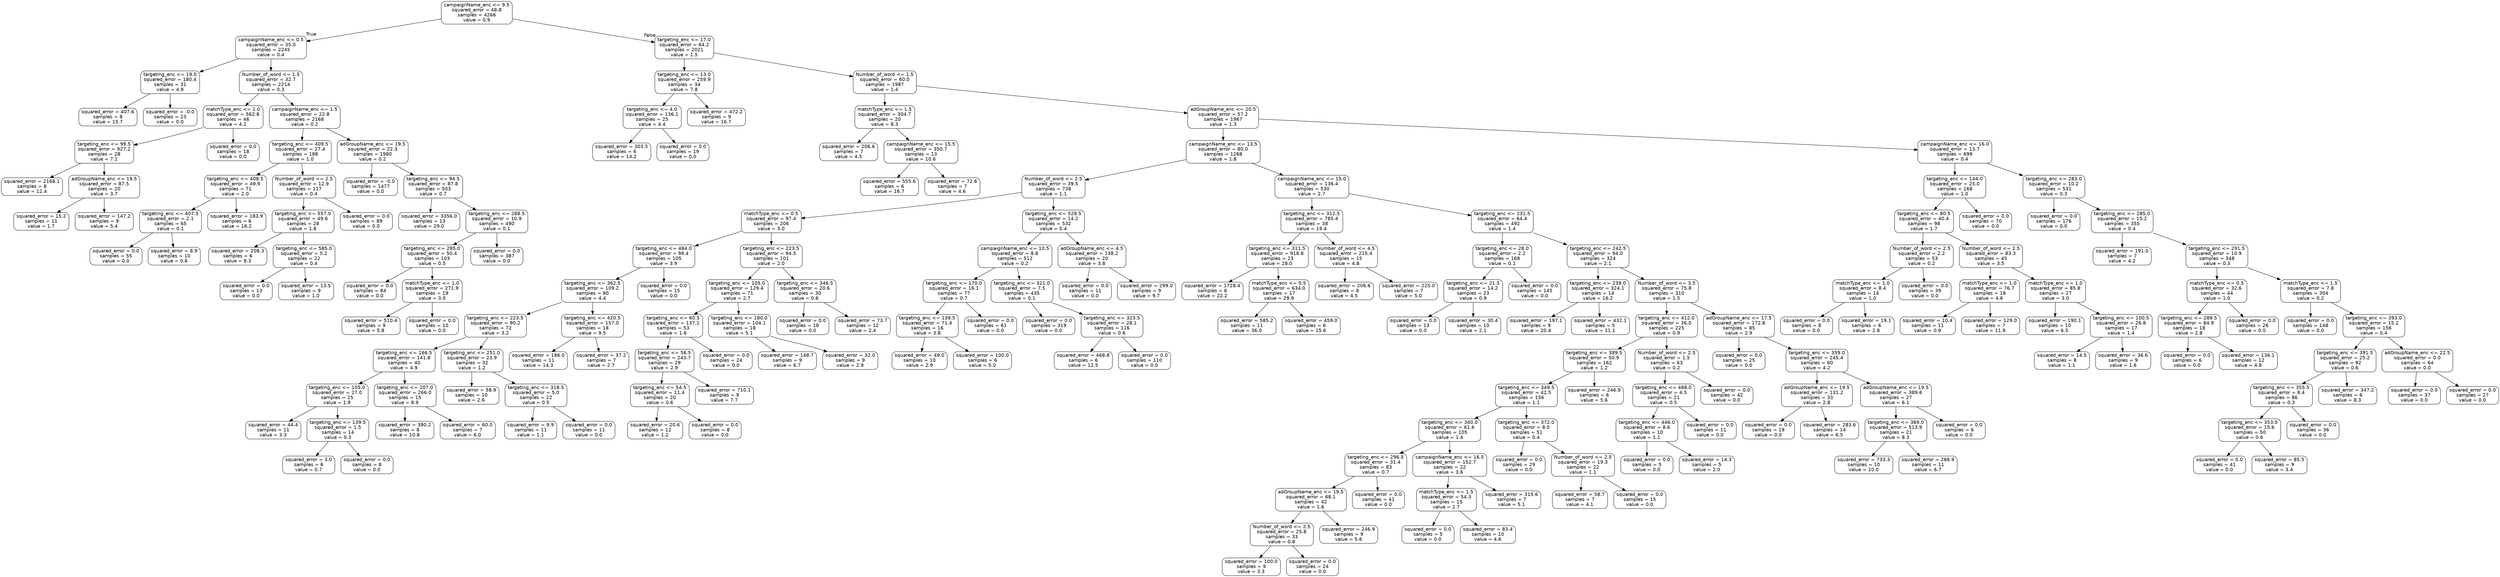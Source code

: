 digraph Tree {
node [shape=box, style="rounded", color="black", fontname="helvetica"] ;
edge [fontname="helvetica"] ;
0 [label="campaignName_enc <= 9.5\nsquared_error = 48.8\nsamples = 4266\nvalue = 0.9"] ;
1 [label="campaignName_enc <= 0.5\nsquared_error = 35.0\nsamples = 2245\nvalue = 0.4"] ;
0 -> 1 [labeldistance=2.5, labelangle=45, headlabel="True"] ;
2 [label="targeting_enc <= 19.0\nsquared_error = 180.4\nsamples = 31\nvalue = 4.9"] ;
1 -> 2 ;
3 [label="squared_error = 407.6\nsamples = 8\nvalue = 15.7"] ;
2 -> 3 ;
4 [label="squared_error = -0.0\nsamples = 23\nvalue = 0.0"] ;
2 -> 4 ;
5 [label="Number_of_word <= 1.5\nsquared_error = 32.7\nsamples = 2214\nvalue = 0.3"] ;
1 -> 5 ;
6 [label="matchType_enc <= 1.0\nsquared_error = 562.8\nsamples = 46\nvalue = 4.2"] ;
5 -> 6 ;
7 [label="targeting_enc <= 99.5\nsquared_error = 927.2\nsamples = 28\nvalue = 7.1"] ;
6 -> 7 ;
8 [label="squared_error = 2168.1\nsamples = 8\nvalue = 12.4"] ;
7 -> 8 ;
9 [label="adGroupName_enc <= 19.5\nsquared_error = 87.5\nsamples = 20\nvalue = 3.7"] ;
7 -> 9 ;
10 [label="squared_error = 15.2\nsamples = 11\nvalue = 1.7"] ;
9 -> 10 ;
11 [label="squared_error = 147.2\nsamples = 9\nvalue = 5.4"] ;
9 -> 11 ;
12 [label="squared_error = 0.0\nsamples = 18\nvalue = 0.0"] ;
6 -> 12 ;
13 [label="campaignName_enc <= 1.5\nsquared_error = 22.8\nsamples = 2168\nvalue = 0.2"] ;
5 -> 13 ;
14 [label="targeting_enc <= 409.5\nsquared_error = 27.4\nsamples = 188\nvalue = 1.0"] ;
13 -> 14 ;
15 [label="targeting_enc <= 408.5\nsquared_error = 49.9\nsamples = 71\nvalue = 2.0"] ;
14 -> 15 ;
16 [label="targeting_enc <= 407.5\nsquared_error = 2.1\nsamples = 65\nvalue = 0.1"] ;
15 -> 16 ;
17 [label="squared_error = 0.0\nsamples = 55\nvalue = 0.0"] ;
16 -> 17 ;
18 [label="squared_error = 8.9\nsamples = 10\nvalue = 0.6"] ;
16 -> 18 ;
19 [label="squared_error = 183.9\nsamples = 6\nvalue = 16.2"] ;
15 -> 19 ;
20 [label="Number_of_word <= 2.5\nsquared_error = 12.9\nsamples = 117\nvalue = 0.4"] ;
14 -> 20 ;
21 [label="targeting_enc <= 557.0\nsquared_error = 49.6\nsamples = 28\nvalue = 1.8"] ;
20 -> 21 ;
22 [label="squared_error = 208.3\nsamples = 6\nvalue = 8.3"] ;
21 -> 22 ;
23 [label="targeting_enc <= 585.0\nsquared_error = 5.2\nsamples = 22\nvalue = 0.4"] ;
21 -> 23 ;
24 [label="squared_error = 0.0\nsamples = 13\nvalue = 0.0"] ;
23 -> 24 ;
25 [label="squared_error = 13.5\nsamples = 9\nvalue = 1.0"] ;
23 -> 25 ;
26 [label="squared_error = 0.0\nsamples = 89\nvalue = 0.0"] ;
20 -> 26 ;
27 [label="adGroupName_enc <= 19.5\nsquared_error = 22.3\nsamples = 1980\nvalue = 0.2"] ;
13 -> 27 ;
28 [label="squared_error = -0.0\nsamples = 1477\nvalue = 0.0"] ;
27 -> 28 ;
29 [label="targeting_enc <= 94.5\nsquared_error = 87.8\nsamples = 503\nvalue = 0.7"] ;
27 -> 29 ;
30 [label="squared_error = 3356.0\nsamples = 13\nvalue = 29.0"] ;
29 -> 30 ;
31 [label="targeting_enc <= 288.5\nsquared_error = 10.9\nsamples = 490\nvalue = 0.1"] ;
29 -> 31 ;
32 [label="targeting_enc <= 285.0\nsquared_error = 50.4\nsamples = 103\nvalue = 0.5"] ;
31 -> 32 ;
33 [label="squared_error = 0.0\nsamples = 84\nvalue = 0.0"] ;
32 -> 33 ;
34 [label="matchType_enc <= 1.0\nsquared_error = 271.9\nsamples = 19\nvalue = 3.0"] ;
32 -> 34 ;
35 [label="squared_error = 510.4\nsamples = 9\nvalue = 5.8"] ;
34 -> 35 ;
36 [label="squared_error = 0.0\nsamples = 10\nvalue = 0.0"] ;
34 -> 36 ;
37 [label="squared_error = 0.0\nsamples = 387\nvalue = 0.0"] ;
31 -> 37 ;
38 [label="targeting_enc <= 17.0\nsquared_error = 64.2\nsamples = 2021\nvalue = 1.5"] ;
0 -> 38 [labeldistance=2.5, labelangle=-45, headlabel="False"] ;
39 [label="targeting_enc <= 13.0\nsquared_error = 259.9\nsamples = 34\nvalue = 7.8"] ;
38 -> 39 ;
40 [label="targeting_enc <= 4.0\nsquared_error = 136.1\nsamples = 25\nvalue = 4.4"] ;
39 -> 40 ;
41 [label="squared_error = 303.5\nsamples = 6\nvalue = 14.2"] ;
40 -> 41 ;
42 [label="squared_error = 0.0\nsamples = 19\nvalue = 0.0"] ;
40 -> 42 ;
43 [label="squared_error = 472.2\nsamples = 9\nvalue = 16.7"] ;
39 -> 43 ;
44 [label="Number_of_word <= 1.5\nsquared_error = 60.0\nsamples = 1987\nvalue = 1.4"] ;
38 -> 44 ;
45 [label="matchType_enc <= 1.5\nsquared_error = 304.7\nsamples = 20\nvalue = 8.3"] ;
44 -> 45 ;
46 [label="squared_error = 206.6\nsamples = 7\nvalue = 4.5"] ;
45 -> 46 ;
47 [label="campaignName_enc <= 15.5\nsquared_error = 350.7\nsamples = 13\nvalue = 10.6"] ;
45 -> 47 ;
48 [label="squared_error = 555.6\nsamples = 6\nvalue = 16.7"] ;
47 -> 48 ;
49 [label="squared_error = 72.6\nsamples = 7\nvalue = 4.6"] ;
47 -> 49 ;
50 [label="adGroupName_enc <= 20.5\nsquared_error = 57.2\nsamples = 1967\nvalue = 1.3"] ;
44 -> 50 ;
51 [label="campaignName_enc <= 13.5\nsquared_error = 80.0\nsamples = 1268\nvalue = 1.8"] ;
50 -> 51 ;
52 [label="Number_of_word <= 2.5\nsquared_error = 39.5\nsamples = 738\nvalue = 1.1"] ;
51 -> 52 ;
53 [label="matchType_enc <= 0.5\nsquared_error = 97.4\nsamples = 206\nvalue = 3.0"] ;
52 -> 53 ;
54 [label="targeting_enc <= 484.0\nsquared_error = 98.4\nsamples = 105\nvalue = 3.9"] ;
53 -> 54 ;
55 [label="targeting_enc <= 362.5\nsquared_error = 109.2\nsamples = 90\nvalue = 4.4"] ;
54 -> 55 ;
56 [label="targeting_enc <= 223.5\nsquared_error = 90.2\nsamples = 72\nvalue = 3.2"] ;
55 -> 56 ;
57 [label="targeting_enc <= 166.5\nsquared_error = 141.8\nsamples = 40\nvalue = 4.9"] ;
56 -> 57 ;
58 [label="targeting_enc <= 105.0\nsquared_error = 27.0\nsamples = 25\nvalue = 1.9"] ;
57 -> 58 ;
59 [label="squared_error = 44.4\nsamples = 11\nvalue = 3.3"] ;
58 -> 59 ;
60 [label="targeting_enc <= 139.5\nsquared_error = 1.5\nsamples = 14\nvalue = 0.3"] ;
58 -> 60 ;
61 [label="squared_error = 3.0\nsamples = 6\nvalue = 0.7"] ;
60 -> 61 ;
62 [label="squared_error = 0.0\nsamples = 8\nvalue = 0.0"] ;
60 -> 62 ;
63 [label="targeting_enc <= 207.0\nsquared_error = 266.0\nsamples = 15\nvalue = 8.9"] ;
57 -> 63 ;
64 [label="squared_error = 390.2\nsamples = 8\nvalue = 10.8"] ;
63 -> 64 ;
65 [label="squared_error = 60.0\nsamples = 7\nvalue = 6.0"] ;
63 -> 65 ;
66 [label="targeting_enc <= 251.0\nsquared_error = 23.9\nsamples = 32\nvalue = 1.2"] ;
56 -> 66 ;
67 [label="squared_error = 58.9\nsamples = 10\nvalue = 2.6"] ;
66 -> 67 ;
68 [label="targeting_enc <= 318.5\nsquared_error = 5.0\nsamples = 22\nvalue = 0.5"] ;
66 -> 68 ;
69 [label="squared_error = 9.9\nsamples = 11\nvalue = 1.1"] ;
68 -> 69 ;
70 [label="squared_error = 0.0\nsamples = 11\nvalue = 0.0"] ;
68 -> 70 ;
71 [label="targeting_enc <= 420.5\nsquared_error = 157.0\nsamples = 18\nvalue = 9.5"] ;
55 -> 71 ;
72 [label="squared_error = 186.0\nsamples = 11\nvalue = 14.3"] ;
71 -> 72 ;
73 [label="squared_error = 37.2\nsamples = 7\nvalue = 2.7"] ;
71 -> 73 ;
74 [label="squared_error = 0.0\nsamples = 15\nvalue = 0.0"] ;
54 -> 74 ;
75 [label="targeting_enc <= 223.5\nsquared_error = 94.5\nsamples = 101\nvalue = 2.0"] ;
53 -> 75 ;
76 [label="targeting_enc <= 105.0\nsquared_error = 129.4\nsamples = 71\nvalue = 2.7"] ;
75 -> 76 ;
77 [label="targeting_enc <= 60.5\nsquared_error = 137.1\nsamples = 53\nvalue = 1.6"] ;
76 -> 77 ;
78 [label="targeting_enc <= 56.5\nsquared_error = 243.7\nsamples = 29\nvalue = 2.9"] ;
77 -> 78 ;
79 [label="targeting_enc <= 54.5\nsquared_error = 11.4\nsamples = 20\nvalue = 0.6"] ;
78 -> 79 ;
80 [label="squared_error = 20.6\nsamples = 12\nvalue = 1.2"] ;
79 -> 80 ;
81 [label="squared_error = 0.0\nsamples = 8\nvalue = 0.0"] ;
79 -> 81 ;
82 [label="squared_error = 710.1\nsamples = 9\nvalue = 7.7"] ;
78 -> 82 ;
83 [label="squared_error = 0.0\nsamples = 24\nvalue = 0.0"] ;
77 -> 83 ;
84 [label="targeting_enc <= 180.0\nsquared_error = 104.1\nsamples = 18\nvalue = 5.1"] ;
76 -> 84 ;
85 [label="squared_error = 148.7\nsamples = 9\nvalue = 6.7"] ;
84 -> 85 ;
86 [label="squared_error = 32.0\nsamples = 9\nvalue = 2.9"] ;
84 -> 86 ;
87 [label="targeting_enc <= 346.5\nsquared_error = 20.6\nsamples = 30\nvalue = 0.6"] ;
75 -> 87 ;
88 [label="squared_error = 0.0\nsamples = 18\nvalue = 0.0"] ;
87 -> 88 ;
89 [label="squared_error = 73.7\nsamples = 12\nvalue = 2.4"] ;
87 -> 89 ;
90 [label="targeting_enc <= 528.5\nsquared_error = 14.2\nsamples = 532\nvalue = 0.4"] ;
52 -> 90 ;
91 [label="campaignName_enc <= 10.5\nsquared_error = 8.8\nsamples = 512\nvalue = 0.2"] ;
90 -> 91 ;
92 [label="targeting_enc <= 170.0\nsquared_error = 16.1\nsamples = 77\nvalue = 0.7"] ;
91 -> 92 ;
93 [label="targeting_enc <= 139.5\nsquared_error = 71.4\nsamples = 16\nvalue = 3.8"] ;
92 -> 93 ;
94 [label="squared_error = 49.0\nsamples = 10\nvalue = 2.9"] ;
93 -> 94 ;
95 [label="squared_error = 100.0\nsamples = 6\nvalue = 5.0"] ;
93 -> 95 ;
96 [label="squared_error = 0.0\nsamples = 61\nvalue = 0.0"] ;
92 -> 96 ;
97 [label="targeting_enc <= 321.0\nsquared_error = 7.5\nsamples = 435\nvalue = 0.1"] ;
91 -> 97 ;
98 [label="squared_error = 0.0\nsamples = 319\nvalue = 0.0"] ;
97 -> 98 ;
99 [label="targeting_enc <= 323.5\nsquared_error = 28.1\nsamples = 116\nvalue = 0.6"] ;
97 -> 99 ;
100 [label="squared_error = 468.8\nsamples = 6\nvalue = 12.5"] ;
99 -> 100 ;
101 [label="squared_error = 0.0\nsamples = 110\nvalue = 0.0"] ;
99 -> 101 ;
102 [label="adGroupName_enc <= 4.5\nsquared_error = 138.2\nsamples = 20\nvalue = 3.8"] ;
90 -> 102 ;
103 [label="squared_error = 0.0\nsamples = 11\nvalue = 0.0"] ;
102 -> 103 ;
104 [label="squared_error = 299.0\nsamples = 9\nvalue = 9.7"] ;
102 -> 104 ;
105 [label="campaignName_enc <= 15.0\nsquared_error = 136.4\nsamples = 530\nvalue = 2.7"] ;
51 -> 105 ;
106 [label="targeting_enc <= 312.5\nsquared_error = 785.4\nsamples = 38\nvalue = 19.4"] ;
105 -> 106 ;
107 [label="targeting_enc <= 311.5\nsquared_error = 918.8\nsamples = 23\nvalue = 28.0"] ;
106 -> 107 ;
108 [label="squared_error = 1728.4\nsamples = 6\nvalue = 22.2"] ;
107 -> 108 ;
109 [label="matchType_enc <= 0.5\nsquared_error = 634.0\nsamples = 17\nvalue = 29.9"] ;
107 -> 109 ;
110 [label="squared_error = 585.2\nsamples = 11\nvalue = 36.0"] ;
109 -> 110 ;
111 [label="squared_error = 459.0\nsamples = 6\nvalue = 15.6"] ;
109 -> 111 ;
112 [label="Number_of_word <= 4.5\nsquared_error = 215.4\nsamples = 15\nvalue = 4.8"] ;
106 -> 112 ;
113 [label="squared_error = 206.6\nsamples = 8\nvalue = 4.5"] ;
112 -> 113 ;
114 [label="squared_error = 225.0\nsamples = 7\nvalue = 5.0"] ;
112 -> 114 ;
115 [label="targeting_enc <= 231.5\nsquared_error = 64.4\nsamples = 492\nvalue = 1.4"] ;
105 -> 115 ;
116 [label="targeting_enc <= 28.0\nsquared_error = 2.2\nsamples = 168\nvalue = 0.1"] ;
115 -> 116 ;
117 [label="targeting_enc <= 21.5\nsquared_error = 14.2\nsamples = 23\nvalue = 0.9"] ;
116 -> 117 ;
118 [label="squared_error = 0.0\nsamples = 13\nvalue = 0.0"] ;
117 -> 118 ;
119 [label="squared_error = 30.4\nsamples = 10\nvalue = 2.1"] ;
117 -> 119 ;
120 [label="squared_error = 0.0\nsamples = 145\nvalue = 0.0"] ;
116 -> 120 ;
121 [label="targeting_enc <= 242.5\nsquared_error = 94.0\nsamples = 324\nvalue = 2.1"] ;
115 -> 121 ;
122 [label="targeting_enc <= 239.0\nsquared_error = 324.1\nsamples = 14\nvalue = 16.2"] ;
121 -> 122 ;
123 [label="squared_error = 197.1\nsamples = 9\nvalue = 20.4"] ;
122 -> 123 ;
124 [label="squared_error = 432.1\nsamples = 5\nvalue = 11.1"] ;
122 -> 124 ;
125 [label="Number_of_word <= 3.5\nsquared_error = 75.8\nsamples = 310\nvalue = 1.5"] ;
121 -> 125 ;
126 [label="targeting_enc <= 412.0\nsquared_error = 36.0\nsamples = 225\nvalue = 0.9"] ;
125 -> 126 ;
127 [label="targeting_enc <= 389.5\nsquared_error = 50.9\nsamples = 162\nvalue = 1.2"] ;
126 -> 127 ;
128 [label="targeting_enc <= 349.5\nsquared_error = 42.5\nsamples = 156\nvalue = 1.1"] ;
127 -> 128 ;
129 [label="targeting_enc <= 340.0\nsquared_error = 61.6\nsamples = 105\nvalue = 1.4"] ;
128 -> 129 ;
130 [label="targeting_enc <= 296.5\nsquared_error = 31.4\nsamples = 83\nvalue = 0.7"] ;
129 -> 130 ;
131 [label="adGroupName_enc <= 19.5\nsquared_error = 68.1\nsamples = 42\nvalue = 1.6"] ;
130 -> 131 ;
132 [label="Number_of_word <= 2.5\nsquared_error = 25.8\nsamples = 33\nvalue = 0.8"] ;
131 -> 132 ;
133 [label="squared_error = 100.0\nsamples = 9\nvalue = 3.3"] ;
132 -> 133 ;
134 [label="squared_error = 0.0\nsamples = 24\nvalue = 0.0"] ;
132 -> 134 ;
135 [label="squared_error = 246.9\nsamples = 9\nvalue = 5.6"] ;
131 -> 135 ;
136 [label="squared_error = 0.0\nsamples = 41\nvalue = 0.0"] ;
130 -> 136 ;
137 [label="campaignName_enc <= 16.5\nsquared_error = 152.7\nsamples = 22\nvalue = 3.6"] ;
129 -> 137 ;
138 [label="matchType_enc <= 1.5\nsquared_error = 54.3\nsamples = 15\nvalue = 2.7"] ;
137 -> 138 ;
139 [label="squared_error = 0.0\nsamples = 5\nvalue = 0.0"] ;
138 -> 139 ;
140 [label="squared_error = 83.4\nsamples = 10\nvalue = 4.6"] ;
138 -> 140 ;
141 [label="squared_error = 315.6\nsamples = 7\nvalue = 5.1"] ;
137 -> 141 ;
142 [label="targeting_enc <= 372.0\nsquared_error = 8.0\nsamples = 51\nvalue = 0.4"] ;
128 -> 142 ;
143 [label="squared_error = 0.0\nsamples = 29\nvalue = 0.0"] ;
142 -> 143 ;
144 [label="Number_of_word <= 2.5\nsquared_error = 19.3\nsamples = 22\nvalue = 1.1"] ;
142 -> 144 ;
145 [label="squared_error = 58.7\nsamples = 7\nvalue = 4.1"] ;
144 -> 145 ;
146 [label="squared_error = 0.0\nsamples = 15\nvalue = 0.0"] ;
144 -> 146 ;
147 [label="squared_error = 246.9\nsamples = 6\nvalue = 5.6"] ;
127 -> 147 ;
148 [label="Number_of_word <= 2.5\nsquared_error = 1.5\nsamples = 63\nvalue = 0.2"] ;
126 -> 148 ;
149 [label="targeting_enc <= 488.0\nsquared_error = 4.5\nsamples = 21\nvalue = 0.5"] ;
148 -> 149 ;
150 [label="targeting_enc <= 446.0\nsquared_error = 8.6\nsamples = 10\nvalue = 1.1"] ;
149 -> 150 ;
151 [label="squared_error = 0.0\nsamples = 5\nvalue = 0.0"] ;
150 -> 151 ;
152 [label="squared_error = 14.3\nsamples = 5\nvalue = 2.0"] ;
150 -> 152 ;
153 [label="squared_error = 0.0\nsamples = 11\nvalue = 0.0"] ;
149 -> 153 ;
154 [label="squared_error = 0.0\nsamples = 42\nvalue = 0.0"] ;
148 -> 154 ;
155 [label="adGroupName_enc <= 17.5\nsquared_error = 172.8\nsamples = 85\nvalue = 2.9"] ;
125 -> 155 ;
156 [label="squared_error = 0.0\nsamples = 25\nvalue = 0.0"] ;
155 -> 156 ;
157 [label="targeting_enc <= 359.0\nsquared_error = 245.4\nsamples = 60\nvalue = 4.2"] ;
155 -> 157 ;
158 [label="adGroupName_enc <= 19.5\nsquared_error = 131.2\nsamples = 33\nvalue = 2.8"] ;
157 -> 158 ;
159 [label="squared_error = 0.0\nsamples = 19\nvalue = 0.0"] ;
158 -> 159 ;
160 [label="squared_error = 283.6\nsamples = 14\nvalue = 6.5"] ;
158 -> 160 ;
161 [label="adGroupName_enc <= 19.5\nsquared_error = 389.6\nsamples = 27\nvalue = 6.1"] ;
157 -> 161 ;
162 [label="targeting_enc <= 369.0\nsquared_error = 513.9\nsamples = 21\nvalue = 8.3"] ;
161 -> 162 ;
163 [label="squared_error = 733.3\nsamples = 10\nvalue = 10.0"] ;
162 -> 163 ;
164 [label="squared_error = 288.9\nsamples = 11\nvalue = 6.7"] ;
162 -> 164 ;
165 [label="squared_error = 0.0\nsamples = 6\nvalue = 0.0"] ;
161 -> 165 ;
166 [label="campaignName_enc <= 16.0\nsquared_error = 13.7\nsamples = 699\nvalue = 0.4"] ;
50 -> 166 ;
167 [label="targeting_enc <= 144.0\nsquared_error = 25.0\nsamples = 168\nvalue = 1.0"] ;
166 -> 167 ;
168 [label="targeting_enc <= 80.5\nsquared_error = 40.4\nsamples = 98\nvalue = 1.7"] ;
167 -> 168 ;
169 [label="Number_of_word <= 2.5\nsquared_error = 2.2\nsamples = 53\nvalue = 0.2"] ;
168 -> 169 ;
170 [label="matchType_enc <= 1.0\nsquared_error = 8.4\nsamples = 14\nvalue = 1.0"] ;
169 -> 170 ;
171 [label="squared_error = 0.0\nsamples = 8\nvalue = 0.0"] ;
170 -> 171 ;
172 [label="squared_error = 19.1\nsamples = 6\nvalue = 2.8"] ;
170 -> 172 ;
173 [label="squared_error = 0.0\nsamples = 39\nvalue = 0.0"] ;
169 -> 173 ;
174 [label="Number_of_word <= 2.5\nsquared_error = 83.3\nsamples = 45\nvalue = 3.5"] ;
168 -> 174 ;
175 [label="matchType_enc <= 1.0\nsquared_error = 76.7\nsamples = 18\nvalue = 4.6"] ;
174 -> 175 ;
176 [label="squared_error = 10.4\nsamples = 11\nvalue = 0.9"] ;
175 -> 176 ;
177 [label="squared_error = 129.0\nsamples = 7\nvalue = 11.9"] ;
175 -> 177 ;
178 [label="matchType_enc <= 1.0\nsquared_error = 85.8\nsamples = 27\nvalue = 3.0"] ;
174 -> 178 ;
179 [label="squared_error = 190.1\nsamples = 10\nvalue = 6.5"] ;
178 -> 179 ;
180 [label="targeting_enc <= 100.5\nsquared_error = 26.8\nsamples = 17\nvalue = 1.4"] ;
178 -> 180 ;
181 [label="squared_error = 14.5\nsamples = 8\nvalue = 1.1"] ;
180 -> 181 ;
182 [label="squared_error = 36.6\nsamples = 9\nvalue = 1.6"] ;
180 -> 182 ;
183 [label="squared_error = 0.0\nsamples = 70\nvalue = 0.0"] ;
167 -> 183 ;
184 [label="targeting_enc <= 283.0\nsquared_error = 10.2\nsamples = 531\nvalue = 0.3"] ;
166 -> 184 ;
185 [label="squared_error = 0.0\nsamples = 176\nvalue = 0.0"] ;
184 -> 185 ;
186 [label="targeting_enc <= 285.0\nsquared_error = 15.2\nsamples = 355\nvalue = 0.4"] ;
184 -> 186 ;
187 [label="squared_error = 191.0\nsamples = 7\nvalue = 4.2"] ;
186 -> 187 ;
188 [label="targeting_enc <= 291.5\nsquared_error = 10.9\nsamples = 348\nvalue = 0.3"] ;
186 -> 188 ;
189 [label="matchType_enc <= 0.5\nsquared_error = 32.6\nsamples = 44\nvalue = 1.0"] ;
188 -> 189 ;
190 [label="targeting_enc <= 289.5\nsquared_error = 84.9\nsamples = 18\nvalue = 2.8"] ;
189 -> 190 ;
191 [label="squared_error = 0.0\nsamples = 6\nvalue = 0.0"] ;
190 -> 191 ;
192 [label="squared_error = 136.1\nsamples = 12\nvalue = 4.8"] ;
190 -> 192 ;
193 [label="squared_error = 0.0\nsamples = 26\nvalue = 0.0"] ;
189 -> 193 ;
194 [label="matchType_enc <= 1.5\nsquared_error = 7.8\nsamples = 304\nvalue = 0.2"] ;
188 -> 194 ;
195 [label="squared_error = 0.0\nsamples = 148\nvalue = 0.0"] ;
194 -> 195 ;
196 [label="targeting_enc <= 393.0\nsquared_error = 15.2\nsamples = 156\nvalue = 0.4"] ;
194 -> 196 ;
197 [label="targeting_enc <= 391.5\nsquared_error = 25.2\nsamples = 92\nvalue = 0.6"] ;
196 -> 197 ;
198 [label="targeting_enc <= 355.5\nsquared_error = 8.4\nsamples = 86\nvalue = 0.3"] ;
197 -> 198 ;
199 [label="targeting_enc <= 353.0\nsquared_error = 15.6\nsamples = 50\nvalue = 0.6"] ;
198 -> 199 ;
200 [label="squared_error = 0.0\nsamples = 41\nvalue = 0.0"] ;
199 -> 200 ;
201 [label="squared_error = 85.5\nsamples = 9\nvalue = 3.4"] ;
199 -> 201 ;
202 [label="squared_error = 0.0\nsamples = 36\nvalue = 0.0"] ;
198 -> 202 ;
203 [label="squared_error = 347.2\nsamples = 6\nvalue = 8.3"] ;
197 -> 203 ;
204 [label="adGroupName_enc <= 22.5\nsquared_error = 0.0\nsamples = 64\nvalue = 0.0"] ;
196 -> 204 ;
205 [label="squared_error = 0.0\nsamples = 37\nvalue = 0.0"] ;
204 -> 205 ;
206 [label="squared_error = 0.0\nsamples = 27\nvalue = 0.0"] ;
204 -> 206 ;
}